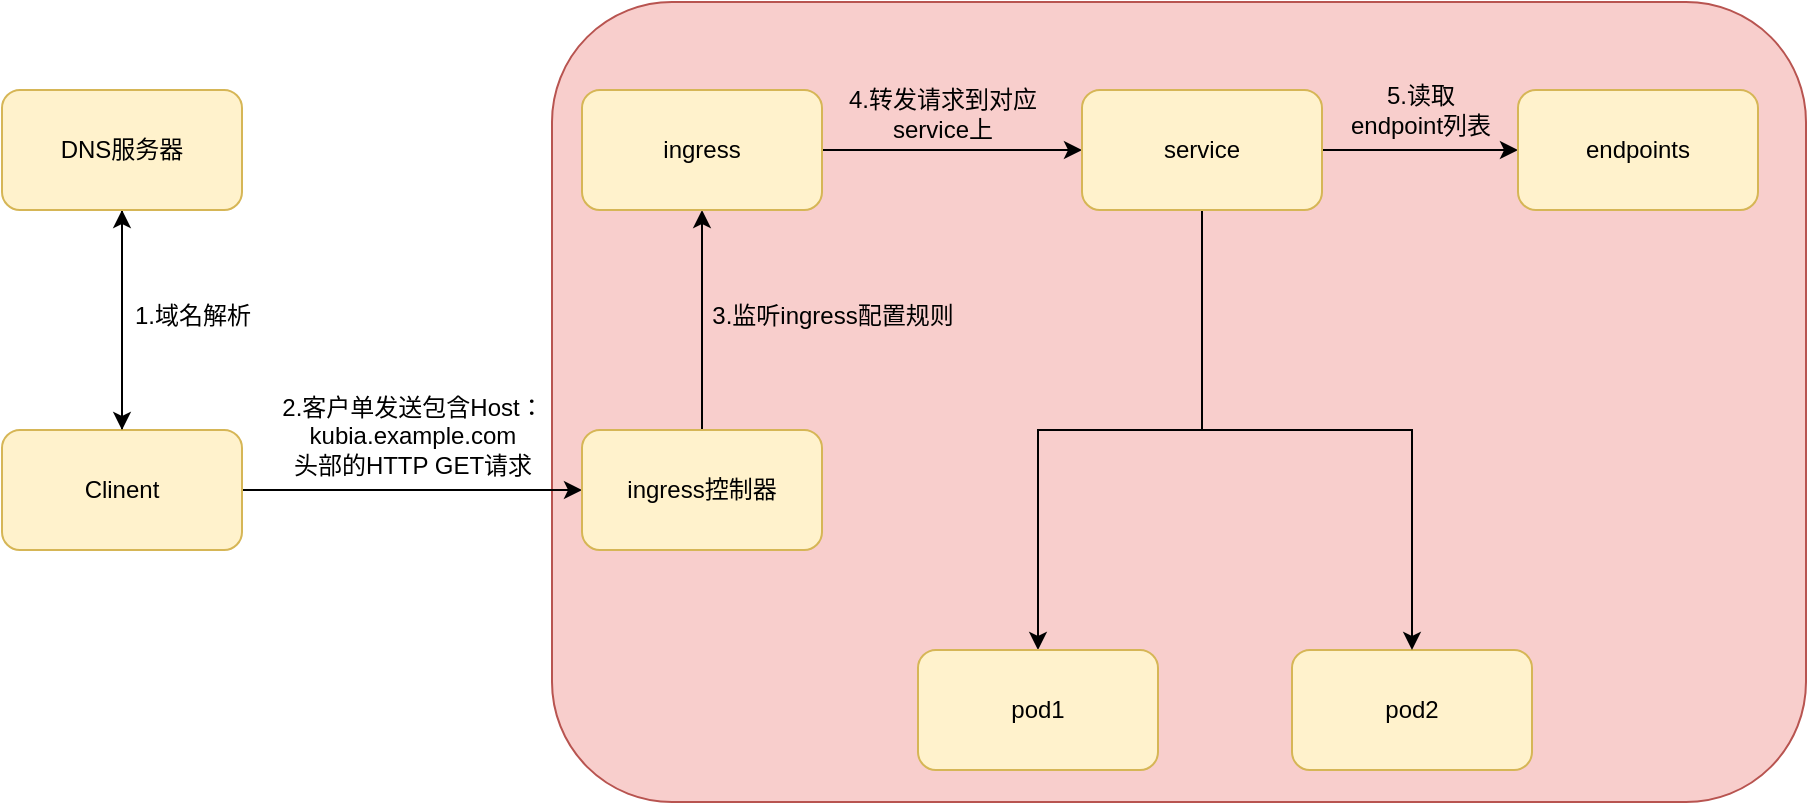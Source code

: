 <mxfile version="24.6.5" type="github">
  <diagram name="第 1 页" id="JzvRJWwTth9b1M5HLCIL">
    <mxGraphModel dx="956" dy="577" grid="0" gridSize="10" guides="1" tooltips="1" connect="1" arrows="1" fold="1" page="0" pageScale="1" pageWidth="827" pageHeight="1169" background="none" math="0" shadow="0">
      <root>
        <mxCell id="0" />
        <mxCell id="1" parent="0" />
        <mxCell id="2GNJ82tsgBL8uxATUp3d-26" value="" style="rounded=1;whiteSpace=wrap;html=1;fillColor=#f8cecc;strokeColor=#b85450;" vertex="1" parent="1">
          <mxGeometry x="325" y="96" width="627" height="400" as="geometry" />
        </mxCell>
        <mxCell id="2GNJ82tsgBL8uxATUp3d-9" style="edgeStyle=orthogonalEdgeStyle;rounded=0;orthogonalLoop=1;jettySize=auto;html=1;entryX=0.5;entryY=1;entryDx=0;entryDy=0;" edge="1" parent="1" source="2GNJ82tsgBL8uxATUp3d-1" target="2GNJ82tsgBL8uxATUp3d-2">
          <mxGeometry relative="1" as="geometry" />
        </mxCell>
        <mxCell id="2GNJ82tsgBL8uxATUp3d-12" style="edgeStyle=orthogonalEdgeStyle;rounded=0;orthogonalLoop=1;jettySize=auto;html=1;" edge="1" parent="1" source="2GNJ82tsgBL8uxATUp3d-1" target="2GNJ82tsgBL8uxATUp3d-3">
          <mxGeometry relative="1" as="geometry" />
        </mxCell>
        <mxCell id="2GNJ82tsgBL8uxATUp3d-1" value="Clinent" style="rounded=1;whiteSpace=wrap;html=1;fillColor=#fff2cc;strokeColor=#d6b656;" vertex="1" parent="1">
          <mxGeometry x="50" y="310" width="120" height="60" as="geometry" />
        </mxCell>
        <mxCell id="2GNJ82tsgBL8uxATUp3d-10" style="edgeStyle=orthogonalEdgeStyle;rounded=0;orthogonalLoop=1;jettySize=auto;html=1;entryX=0.5;entryY=0;entryDx=0;entryDy=0;" edge="1" parent="1" source="2GNJ82tsgBL8uxATUp3d-2" target="2GNJ82tsgBL8uxATUp3d-1">
          <mxGeometry relative="1" as="geometry" />
        </mxCell>
        <mxCell id="2GNJ82tsgBL8uxATUp3d-2" value="DNS服务器" style="rounded=1;whiteSpace=wrap;html=1;fillColor=#fff2cc;strokeColor=#d6b656;" vertex="1" parent="1">
          <mxGeometry x="50" y="140" width="120" height="60" as="geometry" />
        </mxCell>
        <mxCell id="2GNJ82tsgBL8uxATUp3d-13" style="edgeStyle=orthogonalEdgeStyle;rounded=0;orthogonalLoop=1;jettySize=auto;html=1;entryX=0.5;entryY=1;entryDx=0;entryDy=0;" edge="1" parent="1" source="2GNJ82tsgBL8uxATUp3d-3" target="2GNJ82tsgBL8uxATUp3d-4">
          <mxGeometry relative="1" as="geometry" />
        </mxCell>
        <mxCell id="2GNJ82tsgBL8uxATUp3d-3" value="ingress控制器" style="rounded=1;whiteSpace=wrap;html=1;fillColor=#fff2cc;strokeColor=#d6b656;" vertex="1" parent="1">
          <mxGeometry x="340" y="310" width="120" height="60" as="geometry" />
        </mxCell>
        <mxCell id="2GNJ82tsgBL8uxATUp3d-14" style="edgeStyle=orthogonalEdgeStyle;rounded=0;orthogonalLoop=1;jettySize=auto;html=1;entryX=0;entryY=0.5;entryDx=0;entryDy=0;" edge="1" parent="1" source="2GNJ82tsgBL8uxATUp3d-4" target="2GNJ82tsgBL8uxATUp3d-5">
          <mxGeometry relative="1" as="geometry" />
        </mxCell>
        <mxCell id="2GNJ82tsgBL8uxATUp3d-4" value="ingress" style="rounded=1;whiteSpace=wrap;html=1;fillColor=#fff2cc;strokeColor=#d6b656;" vertex="1" parent="1">
          <mxGeometry x="340" y="140" width="120" height="60" as="geometry" />
        </mxCell>
        <mxCell id="2GNJ82tsgBL8uxATUp3d-15" style="edgeStyle=orthogonalEdgeStyle;rounded=0;orthogonalLoop=1;jettySize=auto;html=1;entryX=0;entryY=0.5;entryDx=0;entryDy=0;" edge="1" parent="1" source="2GNJ82tsgBL8uxATUp3d-5" target="2GNJ82tsgBL8uxATUp3d-6">
          <mxGeometry relative="1" as="geometry" />
        </mxCell>
        <mxCell id="2GNJ82tsgBL8uxATUp3d-23" style="edgeStyle=orthogonalEdgeStyle;rounded=0;orthogonalLoop=1;jettySize=auto;html=1;entryX=0.5;entryY=0;entryDx=0;entryDy=0;" edge="1" parent="1" source="2GNJ82tsgBL8uxATUp3d-5" target="2GNJ82tsgBL8uxATUp3d-7">
          <mxGeometry relative="1" as="geometry">
            <mxPoint x="650" y="376.4" as="targetPoint" />
            <Array as="points">
              <mxPoint x="650" y="310" />
              <mxPoint x="568" y="310" />
            </Array>
          </mxGeometry>
        </mxCell>
        <mxCell id="2GNJ82tsgBL8uxATUp3d-5" value="service" style="rounded=1;whiteSpace=wrap;html=1;fillColor=#fff2cc;strokeColor=#d6b656;" vertex="1" parent="1">
          <mxGeometry x="590" y="140" width="120" height="60" as="geometry" />
        </mxCell>
        <mxCell id="2GNJ82tsgBL8uxATUp3d-6" value="endpoints" style="rounded=1;whiteSpace=wrap;html=1;fillColor=#fff2cc;strokeColor=#d6b656;" vertex="1" parent="1">
          <mxGeometry x="808" y="140" width="120" height="60" as="geometry" />
        </mxCell>
        <mxCell id="2GNJ82tsgBL8uxATUp3d-7" value="pod1" style="rounded=1;whiteSpace=wrap;html=1;fillColor=#fff2cc;strokeColor=#d6b656;" vertex="1" parent="1">
          <mxGeometry x="508" y="420" width="120" height="60" as="geometry" />
        </mxCell>
        <mxCell id="2GNJ82tsgBL8uxATUp3d-8" value="pod2" style="rounded=1;whiteSpace=wrap;html=1;fillColor=#fff2cc;strokeColor=#d6b656;" vertex="1" parent="1">
          <mxGeometry x="695" y="420" width="120" height="60" as="geometry" />
        </mxCell>
        <mxCell id="2GNJ82tsgBL8uxATUp3d-11" value="1.域名解析" style="text;html=1;align=center;verticalAlign=middle;resizable=0;points=[];autosize=1;strokeColor=none;fillColor=none;" vertex="1" parent="1">
          <mxGeometry x="105" y="238" width="80" height="30" as="geometry" />
        </mxCell>
        <mxCell id="2GNJ82tsgBL8uxATUp3d-16" value="2.客户单发送包含Host：&lt;div&gt;kubia.example.com&lt;/div&gt;&lt;div&gt;头部的HTTP GET请求&lt;/div&gt;" style="text;html=1;align=center;verticalAlign=middle;resizable=0;points=[];autosize=1;strokeColor=none;fillColor=none;" vertex="1" parent="1">
          <mxGeometry x="180" y="283" width="150" height="60" as="geometry" />
        </mxCell>
        <mxCell id="2GNJ82tsgBL8uxATUp3d-20" value="3.监听ingress配置规则" style="text;html=1;align=center;verticalAlign=middle;resizable=0;points=[];autosize=1;strokeColor=none;fillColor=none;" vertex="1" parent="1">
          <mxGeometry x="395" y="238" width="140" height="30" as="geometry" />
        </mxCell>
        <mxCell id="2GNJ82tsgBL8uxATUp3d-21" value="4.转发请求到对应&lt;div&gt;service上&lt;/div&gt;" style="text;html=1;align=center;verticalAlign=middle;resizable=0;points=[];autosize=1;strokeColor=none;fillColor=none;" vertex="1" parent="1">
          <mxGeometry x="460" y="132" width="120" height="40" as="geometry" />
        </mxCell>
        <mxCell id="2GNJ82tsgBL8uxATUp3d-22" value="5.读取&lt;div&gt;endpoint列表&lt;/div&gt;" style="text;html=1;align=center;verticalAlign=middle;resizable=0;points=[];autosize=1;strokeColor=none;fillColor=none;" vertex="1" parent="1">
          <mxGeometry x="715" y="129" width="88" height="41" as="geometry" />
        </mxCell>
        <mxCell id="2GNJ82tsgBL8uxATUp3d-25" value="" style="endArrow=classic;html=1;rounded=0;entryX=0.5;entryY=0;entryDx=0;entryDy=0;" edge="1" parent="1" target="2GNJ82tsgBL8uxATUp3d-8">
          <mxGeometry width="50" height="50" relative="1" as="geometry">
            <mxPoint x="647" y="310" as="sourcePoint" />
            <mxPoint x="836" y="310" as="targetPoint" />
            <Array as="points">
              <mxPoint x="755" y="310" />
            </Array>
          </mxGeometry>
        </mxCell>
      </root>
    </mxGraphModel>
  </diagram>
</mxfile>
